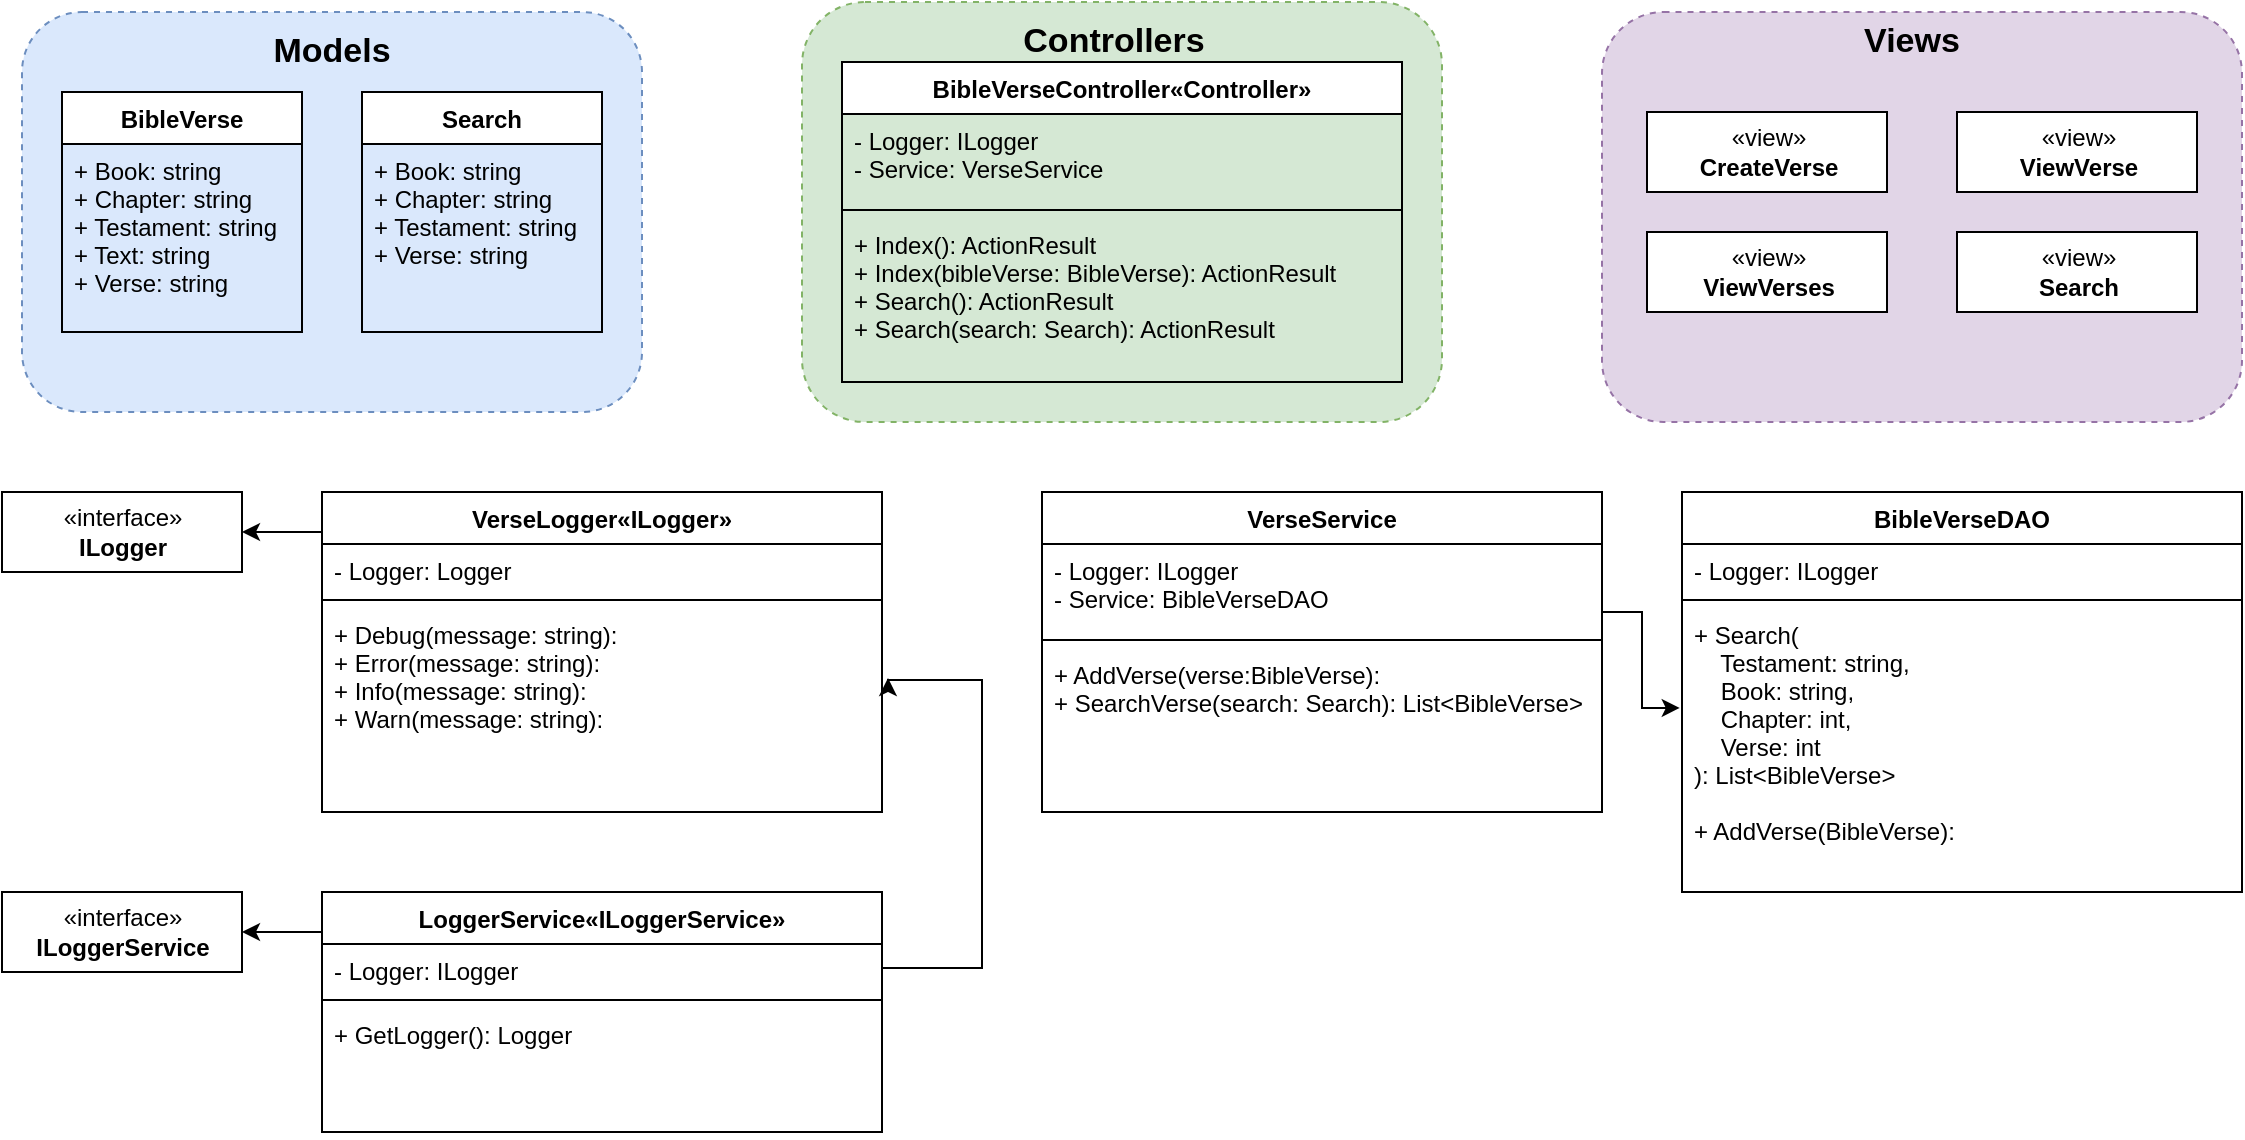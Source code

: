 <mxfile version="13.9.9" type="device"><diagram name="Page-1" id="c4acf3e9-155e-7222-9cf6-157b1a14988f"><mxGraphModel dx="1422" dy="1963" grid="1" gridSize="10" guides="1" tooltips="1" connect="1" arrows="1" fold="1" page="1" pageScale="1" pageWidth="850" pageHeight="1100" background="#ffffff" math="0" shadow="0"><root><mxCell id="0"/><mxCell id="1" parent="0"/><mxCell id="Nxsmvh2L-e0XJyClFnFm-1" value="«interface»&lt;br&gt;&lt;b&gt;ILogger&lt;/b&gt;" style="html=1;" vertex="1" parent="1"><mxGeometry x="40" y="-120" width="120" height="40" as="geometry"/></mxCell><mxCell id="Nxsmvh2L-e0XJyClFnFm-7" value="«interface»&lt;br&gt;&lt;b&gt;ILoggerService&lt;/b&gt;" style="html=1;" vertex="1" parent="1"><mxGeometry x="40" y="80" width="120" height="40" as="geometry"/></mxCell><mxCell id="Nxsmvh2L-e0XJyClFnFm-14" value="VerseLogger«ILogger»" style="swimlane;fontStyle=1;align=center;verticalAlign=top;childLayout=stackLayout;horizontal=1;startSize=26;horizontalStack=0;resizeParent=1;resizeParentMax=0;resizeLast=0;collapsible=1;marginBottom=0;" vertex="1" parent="1"><mxGeometry x="200" y="-120" width="280" height="160" as="geometry"/></mxCell><mxCell id="Nxsmvh2L-e0XJyClFnFm-15" value="- Logger: Logger" style="text;strokeColor=none;fillColor=none;align=left;verticalAlign=top;spacingLeft=4;spacingRight=4;overflow=hidden;rotatable=0;points=[[0,0.5],[1,0.5]];portConstraint=eastwest;" vertex="1" parent="Nxsmvh2L-e0XJyClFnFm-14"><mxGeometry y="26" width="280" height="24" as="geometry"/></mxCell><mxCell id="Nxsmvh2L-e0XJyClFnFm-16" value="" style="line;strokeWidth=1;fillColor=none;align=left;verticalAlign=middle;spacingTop=-1;spacingLeft=3;spacingRight=3;rotatable=0;labelPosition=right;points=[];portConstraint=eastwest;" vertex="1" parent="Nxsmvh2L-e0XJyClFnFm-14"><mxGeometry y="50" width="280" height="8" as="geometry"/></mxCell><mxCell id="Nxsmvh2L-e0XJyClFnFm-17" value="+ Debug(message: string):&#10;+ Error(message: string):&#10;+ Info(message: string):&#10;+ Warn(message: string):" style="text;strokeColor=none;fillColor=none;align=left;verticalAlign=top;spacingLeft=4;spacingRight=4;overflow=hidden;rotatable=0;points=[[0,0.5],[1,0.5]];portConstraint=eastwest;" vertex="1" parent="Nxsmvh2L-e0XJyClFnFm-14"><mxGeometry y="58" width="280" height="102" as="geometry"/></mxCell><mxCell id="Nxsmvh2L-e0XJyClFnFm-18" value="VerseService" style="swimlane;fontStyle=1;align=center;verticalAlign=top;childLayout=stackLayout;horizontal=1;startSize=26;horizontalStack=0;resizeParent=1;resizeParentMax=0;resizeLast=0;collapsible=1;marginBottom=0;" vertex="1" parent="1"><mxGeometry x="560" y="-120" width="280" height="160" as="geometry"/></mxCell><mxCell id="Nxsmvh2L-e0XJyClFnFm-19" value="- Logger: ILogger&#10;- Service: BibleVerseDAO" style="text;strokeColor=none;fillColor=none;align=left;verticalAlign=top;spacingLeft=4;spacingRight=4;overflow=hidden;rotatable=0;points=[[0,0.5],[1,0.5]];portConstraint=eastwest;" vertex="1" parent="Nxsmvh2L-e0XJyClFnFm-18"><mxGeometry y="26" width="280" height="44" as="geometry"/></mxCell><mxCell id="Nxsmvh2L-e0XJyClFnFm-20" value="" style="line;strokeWidth=1;fillColor=none;align=left;verticalAlign=middle;spacingTop=-1;spacingLeft=3;spacingRight=3;rotatable=0;labelPosition=right;points=[];portConstraint=eastwest;" vertex="1" parent="Nxsmvh2L-e0XJyClFnFm-18"><mxGeometry y="70" width="280" height="8" as="geometry"/></mxCell><mxCell id="Nxsmvh2L-e0XJyClFnFm-21" value="+ AddVerse(verse:BibleVerse): &#10;+ SearchVerse(search: Search): List&lt;BibleVerse&gt;&#10;" style="text;strokeColor=none;fillColor=none;align=left;verticalAlign=top;spacingLeft=4;spacingRight=4;overflow=hidden;rotatable=0;points=[[0,0.5],[1,0.5]];portConstraint=eastwest;" vertex="1" parent="Nxsmvh2L-e0XJyClFnFm-18"><mxGeometry y="78" width="280" height="82" as="geometry"/></mxCell><mxCell id="Nxsmvh2L-e0XJyClFnFm-56" style="edgeStyle=orthogonalEdgeStyle;rounded=0;orthogonalLoop=1;jettySize=auto;html=1;exitX=0;exitY=0;exitDx=0;exitDy=0;fontSize=17;" edge="1" parent="1" source="Nxsmvh2L-e0XJyClFnFm-22" target="Nxsmvh2L-e0XJyClFnFm-7"><mxGeometry relative="1" as="geometry"><Array as="points"><mxPoint x="200" y="100"/></Array></mxGeometry></mxCell><mxCell id="Nxsmvh2L-e0XJyClFnFm-22" value="LoggerService«ILoggerService»" style="swimlane;fontStyle=1;align=center;verticalAlign=top;childLayout=stackLayout;horizontal=1;startSize=26;horizontalStack=0;resizeParent=1;resizeParentMax=0;resizeLast=0;collapsible=1;marginBottom=0;" vertex="1" parent="1"><mxGeometry x="200" y="80" width="280" height="120" as="geometry"/></mxCell><mxCell id="Nxsmvh2L-e0XJyClFnFm-23" value="- Logger: ILogger" style="text;strokeColor=none;fillColor=none;align=left;verticalAlign=top;spacingLeft=4;spacingRight=4;overflow=hidden;rotatable=0;points=[[0,0.5],[1,0.5]];portConstraint=eastwest;" vertex="1" parent="Nxsmvh2L-e0XJyClFnFm-22"><mxGeometry y="26" width="280" height="24" as="geometry"/></mxCell><mxCell id="Nxsmvh2L-e0XJyClFnFm-24" value="" style="line;strokeWidth=1;fillColor=none;align=left;verticalAlign=middle;spacingTop=-1;spacingLeft=3;spacingRight=3;rotatable=0;labelPosition=right;points=[];portConstraint=eastwest;" vertex="1" parent="Nxsmvh2L-e0XJyClFnFm-22"><mxGeometry y="50" width="280" height="8" as="geometry"/></mxCell><mxCell id="Nxsmvh2L-e0XJyClFnFm-25" value="+ GetLogger(): Logger" style="text;strokeColor=none;fillColor=none;align=left;verticalAlign=top;spacingLeft=4;spacingRight=4;overflow=hidden;rotatable=0;points=[[0,0.5],[1,0.5]];portConstraint=eastwest;" vertex="1" parent="Nxsmvh2L-e0XJyClFnFm-22"><mxGeometry y="58" width="280" height="62" as="geometry"/></mxCell><mxCell id="Nxsmvh2L-e0XJyClFnFm-26" value="BibleVerseDAO" style="swimlane;fontStyle=1;align=center;verticalAlign=top;childLayout=stackLayout;horizontal=1;startSize=26;horizontalStack=0;resizeParent=1;resizeParentMax=0;resizeLast=0;collapsible=1;marginBottom=0;" vertex="1" parent="1"><mxGeometry x="880" y="-120" width="280" height="200" as="geometry"/></mxCell><mxCell id="Nxsmvh2L-e0XJyClFnFm-27" value="- Logger: ILogger&#10;" style="text;strokeColor=none;fillColor=none;align=left;verticalAlign=top;spacingLeft=4;spacingRight=4;overflow=hidden;rotatable=0;points=[[0,0.5],[1,0.5]];portConstraint=eastwest;" vertex="1" parent="Nxsmvh2L-e0XJyClFnFm-26"><mxGeometry y="26" width="280" height="24" as="geometry"/></mxCell><mxCell id="Nxsmvh2L-e0XJyClFnFm-28" value="" style="line;strokeWidth=1;fillColor=none;align=left;verticalAlign=middle;spacingTop=-1;spacingLeft=3;spacingRight=3;rotatable=0;labelPosition=right;points=[];portConstraint=eastwest;" vertex="1" parent="Nxsmvh2L-e0XJyClFnFm-26"><mxGeometry y="50" width="280" height="8" as="geometry"/></mxCell><mxCell id="Nxsmvh2L-e0XJyClFnFm-29" value="+ Search(&#10;    Testament: string,&#10;    Book: string,&#10;    Chapter: int,&#10;    Verse: int&#10;): List&lt;BibleVerse&gt;&#10;&#10;+ AddVerse(BibleVerse):" style="text;strokeColor=none;fillColor=none;align=left;verticalAlign=top;spacingLeft=4;spacingRight=4;overflow=hidden;rotatable=0;points=[[0,0.5],[1,0.5]];portConstraint=eastwest;" vertex="1" parent="Nxsmvh2L-e0XJyClFnFm-26"><mxGeometry y="58" width="280" height="142" as="geometry"/></mxCell><mxCell id="Nxsmvh2L-e0XJyClFnFm-30" value="" style="rounded=1;whiteSpace=wrap;html=1;dashed=1;fillColor=#dae8fc;strokeColor=#6c8ebf;" vertex="1" parent="1"><mxGeometry x="50" y="-360" width="310" height="200" as="geometry"/></mxCell><mxCell id="Nxsmvh2L-e0XJyClFnFm-31" value="Models" style="text;html=1;strokeColor=none;fillColor=none;align=center;verticalAlign=middle;whiteSpace=wrap;rounded=0;dashed=1;fontStyle=1;fontSize=17;" vertex="1" parent="1"><mxGeometry x="50" y="-350" width="310" height="20" as="geometry"/></mxCell><mxCell id="Nxsmvh2L-e0XJyClFnFm-35" value="BibleVerse" style="swimlane;fontStyle=1;childLayout=stackLayout;horizontal=1;startSize=26;horizontalStack=0;resizeParent=1;resizeParentMax=0;resizeLast=0;collapsible=1;marginBottom=0;" vertex="1" parent="1"><mxGeometry x="70" y="-320" width="120" height="120" as="geometry"/></mxCell><mxCell id="Nxsmvh2L-e0XJyClFnFm-36" value="+ Book: string&#10;+ Chapter: string&#10;+ Testament: string&#10;+ Text: string&#10;+ Verse: string" style="text;align=left;verticalAlign=top;spacingLeft=4;spacingRight=4;overflow=hidden;rotatable=0;points=[[0,0.5],[1,0.5]];portConstraint=eastwest;" vertex="1" parent="Nxsmvh2L-e0XJyClFnFm-35"><mxGeometry y="26" width="120" height="94" as="geometry"/></mxCell><mxCell id="Nxsmvh2L-e0XJyClFnFm-37" value="Search" style="swimlane;fontStyle=1;childLayout=stackLayout;horizontal=1;startSize=26;horizontalStack=0;resizeParent=1;resizeParentMax=0;resizeLast=0;collapsible=1;marginBottom=0;" vertex="1" parent="1"><mxGeometry x="220" y="-320" width="120" height="120" as="geometry"/></mxCell><mxCell id="Nxsmvh2L-e0XJyClFnFm-38" value="+ Book: string&#10;+ Chapter: string&#10;+ Testament: string&#10;+ Verse: string" style="text;align=left;verticalAlign=top;spacingLeft=4;spacingRight=4;overflow=hidden;rotatable=0;points=[[0,0.5],[1,0.5]];portConstraint=eastwest;" vertex="1" parent="Nxsmvh2L-e0XJyClFnFm-37"><mxGeometry y="26" width="120" height="94" as="geometry"/></mxCell><mxCell id="Nxsmvh2L-e0XJyClFnFm-43" value="" style="rounded=1;whiteSpace=wrap;html=1;dashed=1;fillColor=#e1d5e7;strokeColor=#9673a6;" vertex="1" parent="1"><mxGeometry x="840" y="-360" width="320" height="205" as="geometry"/></mxCell><mxCell id="Nxsmvh2L-e0XJyClFnFm-44" value="Views" style="text;html=1;strokeColor=none;fillColor=none;align=center;verticalAlign=middle;whiteSpace=wrap;rounded=0;dashed=1;fontStyle=1;fontSize=17;" vertex="1" parent="1"><mxGeometry x="840" y="-350" width="310" height="10" as="geometry"/></mxCell><mxCell id="Nxsmvh2L-e0XJyClFnFm-45" value="«view»&lt;br&gt;&lt;b&gt;CreateVerse&lt;/b&gt;" style="html=1;" vertex="1" parent="1"><mxGeometry x="862.5" y="-310" width="120" height="40" as="geometry"/></mxCell><mxCell id="Nxsmvh2L-e0XJyClFnFm-46" value="«view»&lt;br&gt;&lt;b&gt;ViewVerse&lt;/b&gt;" style="html=1;" vertex="1" parent="1"><mxGeometry x="1017.5" y="-310" width="120" height="40" as="geometry"/></mxCell><mxCell id="Nxsmvh2L-e0XJyClFnFm-47" value="«view»&lt;br&gt;&lt;b&gt;ViewVerses&lt;/b&gt;" style="html=1;" vertex="1" parent="1"><mxGeometry x="862.5" y="-250" width="120" height="40" as="geometry"/></mxCell><mxCell id="Nxsmvh2L-e0XJyClFnFm-48" value="«view»&lt;br&gt;&lt;b&gt;Search&lt;/b&gt;" style="html=1;" vertex="1" parent="1"><mxGeometry x="1017.5" y="-250" width="120" height="40" as="geometry"/></mxCell><mxCell id="Nxsmvh2L-e0XJyClFnFm-49" value="" style="rounded=1;whiteSpace=wrap;html=1;dashed=1;fillColor=#d5e8d4;strokeColor=#82b366;" vertex="1" parent="1"><mxGeometry x="440" y="-365" width="320" height="210" as="geometry"/></mxCell><mxCell id="Nxsmvh2L-e0XJyClFnFm-50" value="Controllers" style="text;html=1;strokeColor=none;fillColor=none;align=center;verticalAlign=middle;whiteSpace=wrap;rounded=0;dashed=1;fontStyle=1;fontSize=17;" vertex="1" parent="1"><mxGeometry x="441" y="-355" width="310" height="20" as="geometry"/></mxCell><mxCell id="Nxsmvh2L-e0XJyClFnFm-51" value="BibleVerseController«Controller»" style="swimlane;fontStyle=1;align=center;verticalAlign=top;childLayout=stackLayout;horizontal=1;startSize=26;horizontalStack=0;resizeParent=1;resizeParentMax=0;resizeLast=0;collapsible=1;marginBottom=0;" vertex="1" parent="1"><mxGeometry x="460" y="-335" width="280" height="160" as="geometry"/></mxCell><mxCell id="Nxsmvh2L-e0XJyClFnFm-52" value="- Logger: ILogger&#10;- Service: VerseService" style="text;strokeColor=none;fillColor=none;align=left;verticalAlign=top;spacingLeft=4;spacingRight=4;overflow=hidden;rotatable=0;points=[[0,0.5],[1,0.5]];portConstraint=eastwest;" vertex="1" parent="Nxsmvh2L-e0XJyClFnFm-51"><mxGeometry y="26" width="280" height="44" as="geometry"/></mxCell><mxCell id="Nxsmvh2L-e0XJyClFnFm-53" value="" style="line;strokeWidth=1;fillColor=none;align=left;verticalAlign=middle;spacingTop=-1;spacingLeft=3;spacingRight=3;rotatable=0;labelPosition=right;points=[];portConstraint=eastwest;" vertex="1" parent="Nxsmvh2L-e0XJyClFnFm-51"><mxGeometry y="70" width="280" height="8" as="geometry"/></mxCell><mxCell id="Nxsmvh2L-e0XJyClFnFm-54" value="+ Index(): ActionResult&#10;+ Index(bibleVerse: BibleVerse): ActionResult&#10;+ Search(): ActionResult&#10;+ Search(search: Search): ActionResult" style="text;strokeColor=none;fillColor=none;align=left;verticalAlign=top;spacingLeft=4;spacingRight=4;overflow=hidden;rotatable=0;points=[[0,0.5],[1,0.5]];portConstraint=eastwest;" vertex="1" parent="Nxsmvh2L-e0XJyClFnFm-51"><mxGeometry y="78" width="280" height="82" as="geometry"/></mxCell><mxCell id="Nxsmvh2L-e0XJyClFnFm-55" style="edgeStyle=orthogonalEdgeStyle;rounded=0;orthogonalLoop=1;jettySize=auto;html=1;exitX=0;exitY=0.113;exitDx=0;exitDy=0;fontSize=17;exitPerimeter=0;" edge="1" parent="1" source="Nxsmvh2L-e0XJyClFnFm-14" target="Nxsmvh2L-e0XJyClFnFm-1"><mxGeometry relative="1" as="geometry"><Array as="points"><mxPoint x="200" y="-100"/></Array></mxGeometry></mxCell><mxCell id="Nxsmvh2L-e0XJyClFnFm-57" style="edgeStyle=orthogonalEdgeStyle;rounded=0;orthogonalLoop=1;jettySize=auto;html=1;fontSize=17;" edge="1" parent="1"><mxGeometry relative="1" as="geometry"><mxPoint x="480" y="120" as="sourcePoint"/><mxPoint x="483" y="-27" as="targetPoint"/><Array as="points"><mxPoint x="480" y="118"/><mxPoint x="530" y="118"/><mxPoint x="530" y="-26"/></Array></mxGeometry></mxCell><mxCell id="Nxsmvh2L-e0XJyClFnFm-58" style="edgeStyle=orthogonalEdgeStyle;rounded=0;orthogonalLoop=1;jettySize=auto;html=1;exitX=1;exitY=0.5;exitDx=0;exitDy=0;entryX=-0.004;entryY=0.352;entryDx=0;entryDy=0;entryPerimeter=0;fontSize=17;" edge="1" parent="1" source="Nxsmvh2L-e0XJyClFnFm-19" target="Nxsmvh2L-e0XJyClFnFm-29"><mxGeometry relative="1" as="geometry"><Array as="points"><mxPoint x="840" y="-60"/><mxPoint x="860" y="-60"/><mxPoint x="860" y="-12"/></Array></mxGeometry></mxCell></root></mxGraphModel></diagram></mxfile>